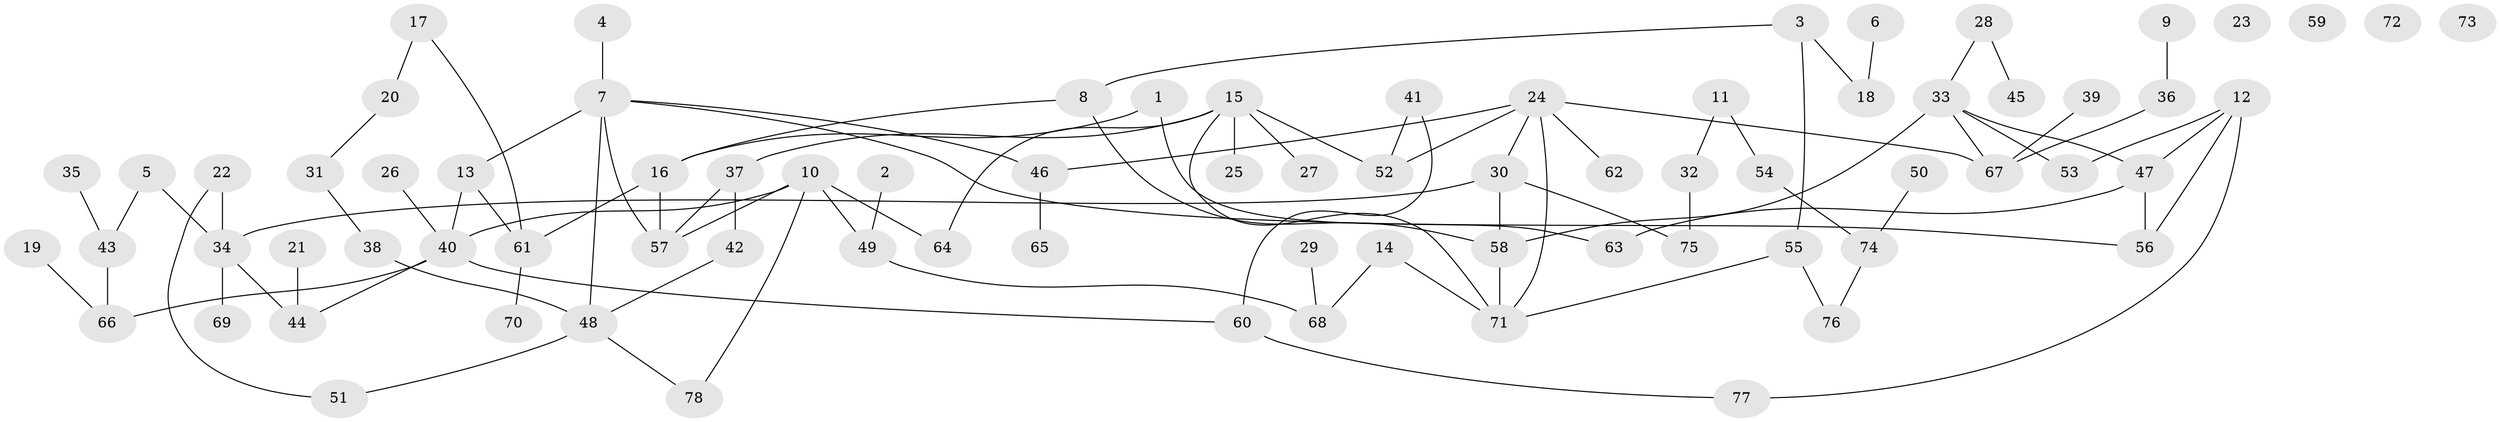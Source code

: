 // coarse degree distribution, {2: 0.35714285714285715, 4: 0.17857142857142858, 1: 0.17857142857142858, 6: 0.03571428571428571, 7: 0.03571428571428571, 8: 0.07142857142857142, 5: 0.10714285714285714, 3: 0.03571428571428571}
// Generated by graph-tools (version 1.1) at 2025/35/03/04/25 23:35:43]
// undirected, 78 vertices, 96 edges
graph export_dot {
  node [color=gray90,style=filled];
  1;
  2;
  3;
  4;
  5;
  6;
  7;
  8;
  9;
  10;
  11;
  12;
  13;
  14;
  15;
  16;
  17;
  18;
  19;
  20;
  21;
  22;
  23;
  24;
  25;
  26;
  27;
  28;
  29;
  30;
  31;
  32;
  33;
  34;
  35;
  36;
  37;
  38;
  39;
  40;
  41;
  42;
  43;
  44;
  45;
  46;
  47;
  48;
  49;
  50;
  51;
  52;
  53;
  54;
  55;
  56;
  57;
  58;
  59;
  60;
  61;
  62;
  63;
  64;
  65;
  66;
  67;
  68;
  69;
  70;
  71;
  72;
  73;
  74;
  75;
  76;
  77;
  78;
  1 -- 16;
  1 -- 63;
  2 -- 49;
  3 -- 8;
  3 -- 18;
  3 -- 55;
  4 -- 7;
  5 -- 34;
  5 -- 43;
  6 -- 18;
  7 -- 13;
  7 -- 46;
  7 -- 48;
  7 -- 56;
  7 -- 57;
  8 -- 16;
  8 -- 58;
  9 -- 36;
  10 -- 40;
  10 -- 49;
  10 -- 57;
  10 -- 64;
  10 -- 78;
  11 -- 32;
  11 -- 54;
  12 -- 47;
  12 -- 53;
  12 -- 56;
  12 -- 77;
  13 -- 40;
  13 -- 61;
  14 -- 68;
  14 -- 71;
  15 -- 25;
  15 -- 27;
  15 -- 37;
  15 -- 52;
  15 -- 64;
  15 -- 71;
  16 -- 57;
  16 -- 61;
  17 -- 20;
  17 -- 61;
  19 -- 66;
  20 -- 31;
  21 -- 44;
  22 -- 34;
  22 -- 51;
  24 -- 30;
  24 -- 46;
  24 -- 52;
  24 -- 62;
  24 -- 67;
  24 -- 71;
  26 -- 40;
  28 -- 33;
  28 -- 45;
  29 -- 68;
  30 -- 34;
  30 -- 58;
  30 -- 75;
  31 -- 38;
  32 -- 75;
  33 -- 47;
  33 -- 53;
  33 -- 58;
  33 -- 67;
  34 -- 44;
  34 -- 69;
  35 -- 43;
  36 -- 67;
  37 -- 42;
  37 -- 57;
  38 -- 48;
  39 -- 67;
  40 -- 44;
  40 -- 60;
  40 -- 66;
  41 -- 52;
  41 -- 60;
  42 -- 48;
  43 -- 66;
  46 -- 65;
  47 -- 56;
  47 -- 63;
  48 -- 51;
  48 -- 78;
  49 -- 68;
  50 -- 74;
  54 -- 74;
  55 -- 71;
  55 -- 76;
  58 -- 71;
  60 -- 77;
  61 -- 70;
  74 -- 76;
}
